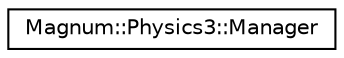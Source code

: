 digraph "圖形化之類別階層"
{
  edge [fontname="Helvetica",fontsize="10",labelfontname="Helvetica",labelfontsize="10"];
  node [fontname="Helvetica",fontsize="10",shape=record];
  rankdir="LR";
  Node1 [label="Magnum::Physics3::Manager",height=0.2,width=0.4,color="black", fillcolor="white", style="filled",URL="$class_magnum_1_1_physics3_1_1_manager.html"];
}
